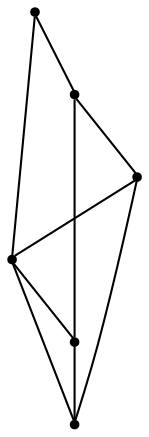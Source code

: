 graph {
  node [shape=point,comment="{\"directed\":false,\"doi\":\"10.1007/978-3-030-04414-5_28\",\"figure\":\"2 (2)\"}"]

  v0 [pos="1274.6374951588064,699.6974153060455"]
  v1 [pos="1168.415300783287,646.5854588234461"]
  v2 [pos="1194.972717286937,805.9130618782549"]
  v3 [pos="1168.415300783287,726.2471619587839"]
  v4 [pos="1062.19843193775,726.2471619587839"]
  v5 [pos="1141.8610319063137,593.4766499289465"]

  v0 -- v1 [id="-1",pos="1274.6374951588064,699.6974153060455 1168.415300783287,646.5854588234461 1168.415300783287,646.5854588234461 1168.415300783287,646.5854588234461"]
  v4 -- v3 [id="-2",pos="1062.19843193775,726.2471619587839 1168.415300783287,726.2471619587839 1168.415300783287,726.2471619587839 1168.415300783287,726.2471619587839"]
  v4 -- v2 [id="-3",pos="1062.19843193775,726.2471619587839 1194.972717286937,805.9130618782549 1194.972717286937,805.9130618782549 1194.972717286937,805.9130618782549"]
  v5 -- v0 [id="-4",pos="1141.8610319063137,593.4766499289465 1274.6374951588064,699.6974153060455 1274.6374951588064,699.6974153060455 1274.6374951588064,699.6974153060455"]
  v5 -- v4 [id="-5",pos="1141.8610319063137,593.4766499289465 1062.19843193775,726.2471619587839 1062.19843193775,726.2471619587839 1062.19843193775,726.2471619587839"]
  v3 -- v1 [id="-6",pos="1168.415300783287,726.2471619587839 1168.415300783287,646.5854588234461 1168.415300783287,646.5854588234461 1168.415300783287,646.5854588234461"]
  v1 -- v4 [id="-7",pos="1168.415300783287,646.5854588234461 1062.19843193775,726.2471619587839 1062.19843193775,726.2471619587839 1062.19843193775,726.2471619587839"]
  v2 -- v3 [id="-8",pos="1194.972717286937,805.9130618782549 1168.415300783287,726.2471619587839 1168.415300783287,726.2471619587839 1168.415300783287,726.2471619587839"]
  v0 -- v2 [id="-9",pos="1274.6374951588064,699.6974153060455 1194.972717286937,805.9130618782549 1194.972717286937,805.9130618782549 1194.972717286937,805.9130618782549"]
}